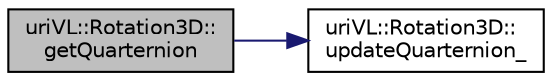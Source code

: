 digraph "uriVL::Rotation3D::getQuarternion"
{
  edge [fontname="Helvetica",fontsize="10",labelfontname="Helvetica",labelfontsize="10"];
  node [fontname="Helvetica",fontsize="10",shape=record];
  rankdir="LR";
  Node1 [label="uriVL::Rotation3D::\lgetQuarternion",height=0.2,width=0.4,color="black", fillcolor="grey75", style="filled", fontcolor="black"];
  Node1 -> Node2 [color="midnightblue",fontsize="10",style="solid",fontname="Helvetica"];
  Node2 [label="uriVL::Rotation3D::\lupdateQuarternion_",height=0.2,width=0.4,color="black", fillcolor="white", style="filled",URL="$classuriVL_1_1Rotation3D.html#a28d498cd84086ac589a7e4515b7160b3",tooltip="Updates the quarternion if it was not up-to-date. "];
}
